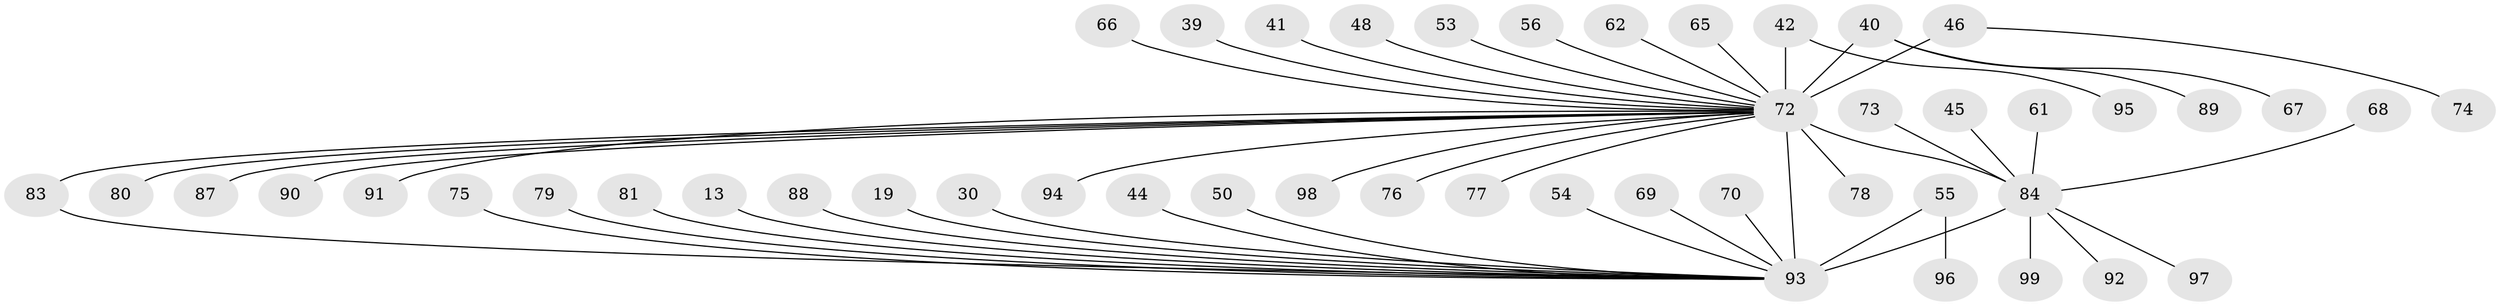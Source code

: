 // original degree distribution, {31: 0.010101010101010102, 5: 0.04040404040404041, 15: 0.020202020202020204, 13: 0.010101010101010102, 4: 0.06060606060606061, 7: 0.020202020202020204, 1: 0.5252525252525253, 2: 0.1919191919191919, 3: 0.10101010101010101, 6: 0.020202020202020204}
// Generated by graph-tools (version 1.1) at 2025/51/03/04/25 21:51:21]
// undirected, 49 vertices, 50 edges
graph export_dot {
graph [start="1"]
  node [color=gray90,style=filled];
  13;
  19;
  30;
  39;
  40 [super="+6"];
  41;
  42 [super="+23+25"];
  44;
  45;
  46;
  48;
  50;
  53;
  54;
  55 [super="+5+12"];
  56;
  61;
  62;
  65;
  66;
  67;
  68;
  69;
  70 [super="+37"];
  72 [super="+33+29+14+18+28"];
  73;
  74;
  75 [super="+49"];
  76 [super="+16"];
  77;
  78;
  79 [super="+57"];
  80;
  81;
  83 [super="+38+64"];
  84 [super="+2+36+59+58+51+34+43"];
  87 [super="+85"];
  88;
  89;
  90 [super="+15"];
  91;
  92 [super="+26+63"];
  93 [super="+82+60+86"];
  94;
  95;
  96 [super="+27"];
  97;
  98;
  99;
  13 -- 93;
  19 -- 93;
  30 -- 93;
  39 -- 72;
  40 -- 89;
  40 -- 67;
  40 -- 72 [weight=6];
  41 -- 72;
  42 -- 72 [weight=4];
  42 -- 95;
  44 -- 93;
  45 -- 84;
  46 -- 74;
  46 -- 72 [weight=3];
  48 -- 72;
  50 -- 93;
  53 -- 72;
  54 -- 93;
  55 -- 93 [weight=2];
  55 -- 96 [weight=2];
  56 -- 72;
  61 -- 84;
  62 -- 72;
  65 -- 72;
  66 -- 72;
  68 -- 84;
  69 -- 93;
  70 -- 93;
  72 -- 93 [weight=8];
  72 -- 80;
  72 -- 77;
  72 -- 78;
  72 -- 84 [weight=2];
  72 -- 90 [weight=2];
  72 -- 91;
  72 -- 94;
  72 -- 98;
  72 -- 76;
  72 -- 87;
  72 -- 83 [weight=2];
  73 -- 84;
  75 -- 93;
  79 -- 93;
  81 -- 93;
  83 -- 93 [weight=2];
  84 -- 99;
  84 -- 97;
  84 -- 93 [weight=8];
  84 -- 92;
  88 -- 93;
}
